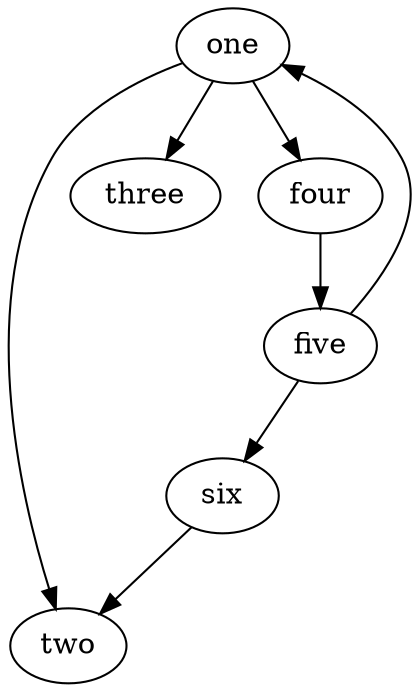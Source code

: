 digraph G {
    one -> two;
    one -> three;
    one -> four;
    four -> five -> six;
    five -> one;
    six -> two;
}
